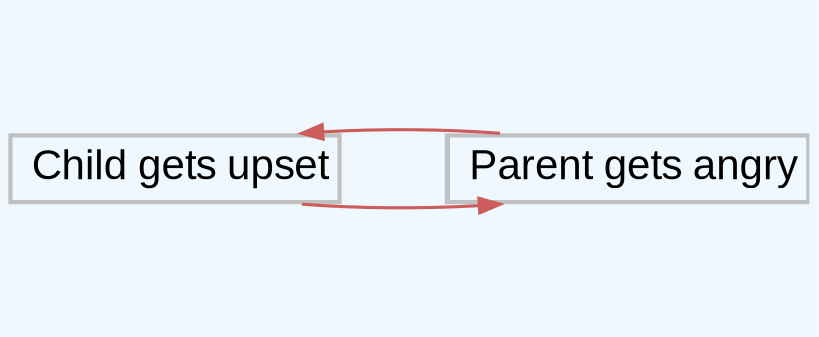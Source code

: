 digraph {
    compound=true;
    tooltip=" " ;
    ranksep=0.7
    nodesep=0.7
    bgcolor=aliceblue
    rankdir=LR
    labeljust=c
    ratio=0.4 fontname=Arial  ;graph[fontcolor=black ] 

node[color=gray fontname=Arial shape="plaintext" height="0" width="0"  tooltip=" " style="filled" ]

 edge[fontcolor=black color=indianred fontname=Arial fontsize=14.0 penwidth=1.5 tooltip=" "  ];

Childgetsupset->Pa[]
Pa->Childgetsupset[]

Pa [fontcolor=black  nodebgcolor="aliceblue"  label=<<TABLE  BORDER="0" CELLBORDER="0" CELLPADDING="4" CELLSPACING="2" >
      
      
      
      <TR><TD  BORDER="0" CELLPADDING="4"  BGCOLOR="aliceblue"><FONT POINT-SIZE="20"> Pa</FONT></TD></TR>
      
      </TABLE>> margin="0" ];Childgetsupset [fontcolor=black  nodebgcolor="aliceblue"  label=<<TABLE  BORDER="0" CELLBORDER="0" CELLPADDING="4" CELLSPACING="2" >
      
      
      
      <TR><TD  BORDER="0" CELLPADDING="4"  BGCOLOR="aliceblue"><FONT POINT-SIZE="20"> Child gets upset</FONT></TD></TR>
      
      </TABLE>> margin="0" ];Pa [fontcolor=black  nodebgcolor="aliceblue"  label=<<TABLE  BORDER="0" CELLBORDER="0" CELLPADDING="4" CELLSPACING="2" >
      
      
      
      <TR><TD  BORDER="0" CELLPADDING="4"  BGCOLOR="aliceblue"><FONT POINT-SIZE="20"> Parent gets angry</FONT></TD></TR>
      
      </TABLE>> margin="0" ];

  label="" }